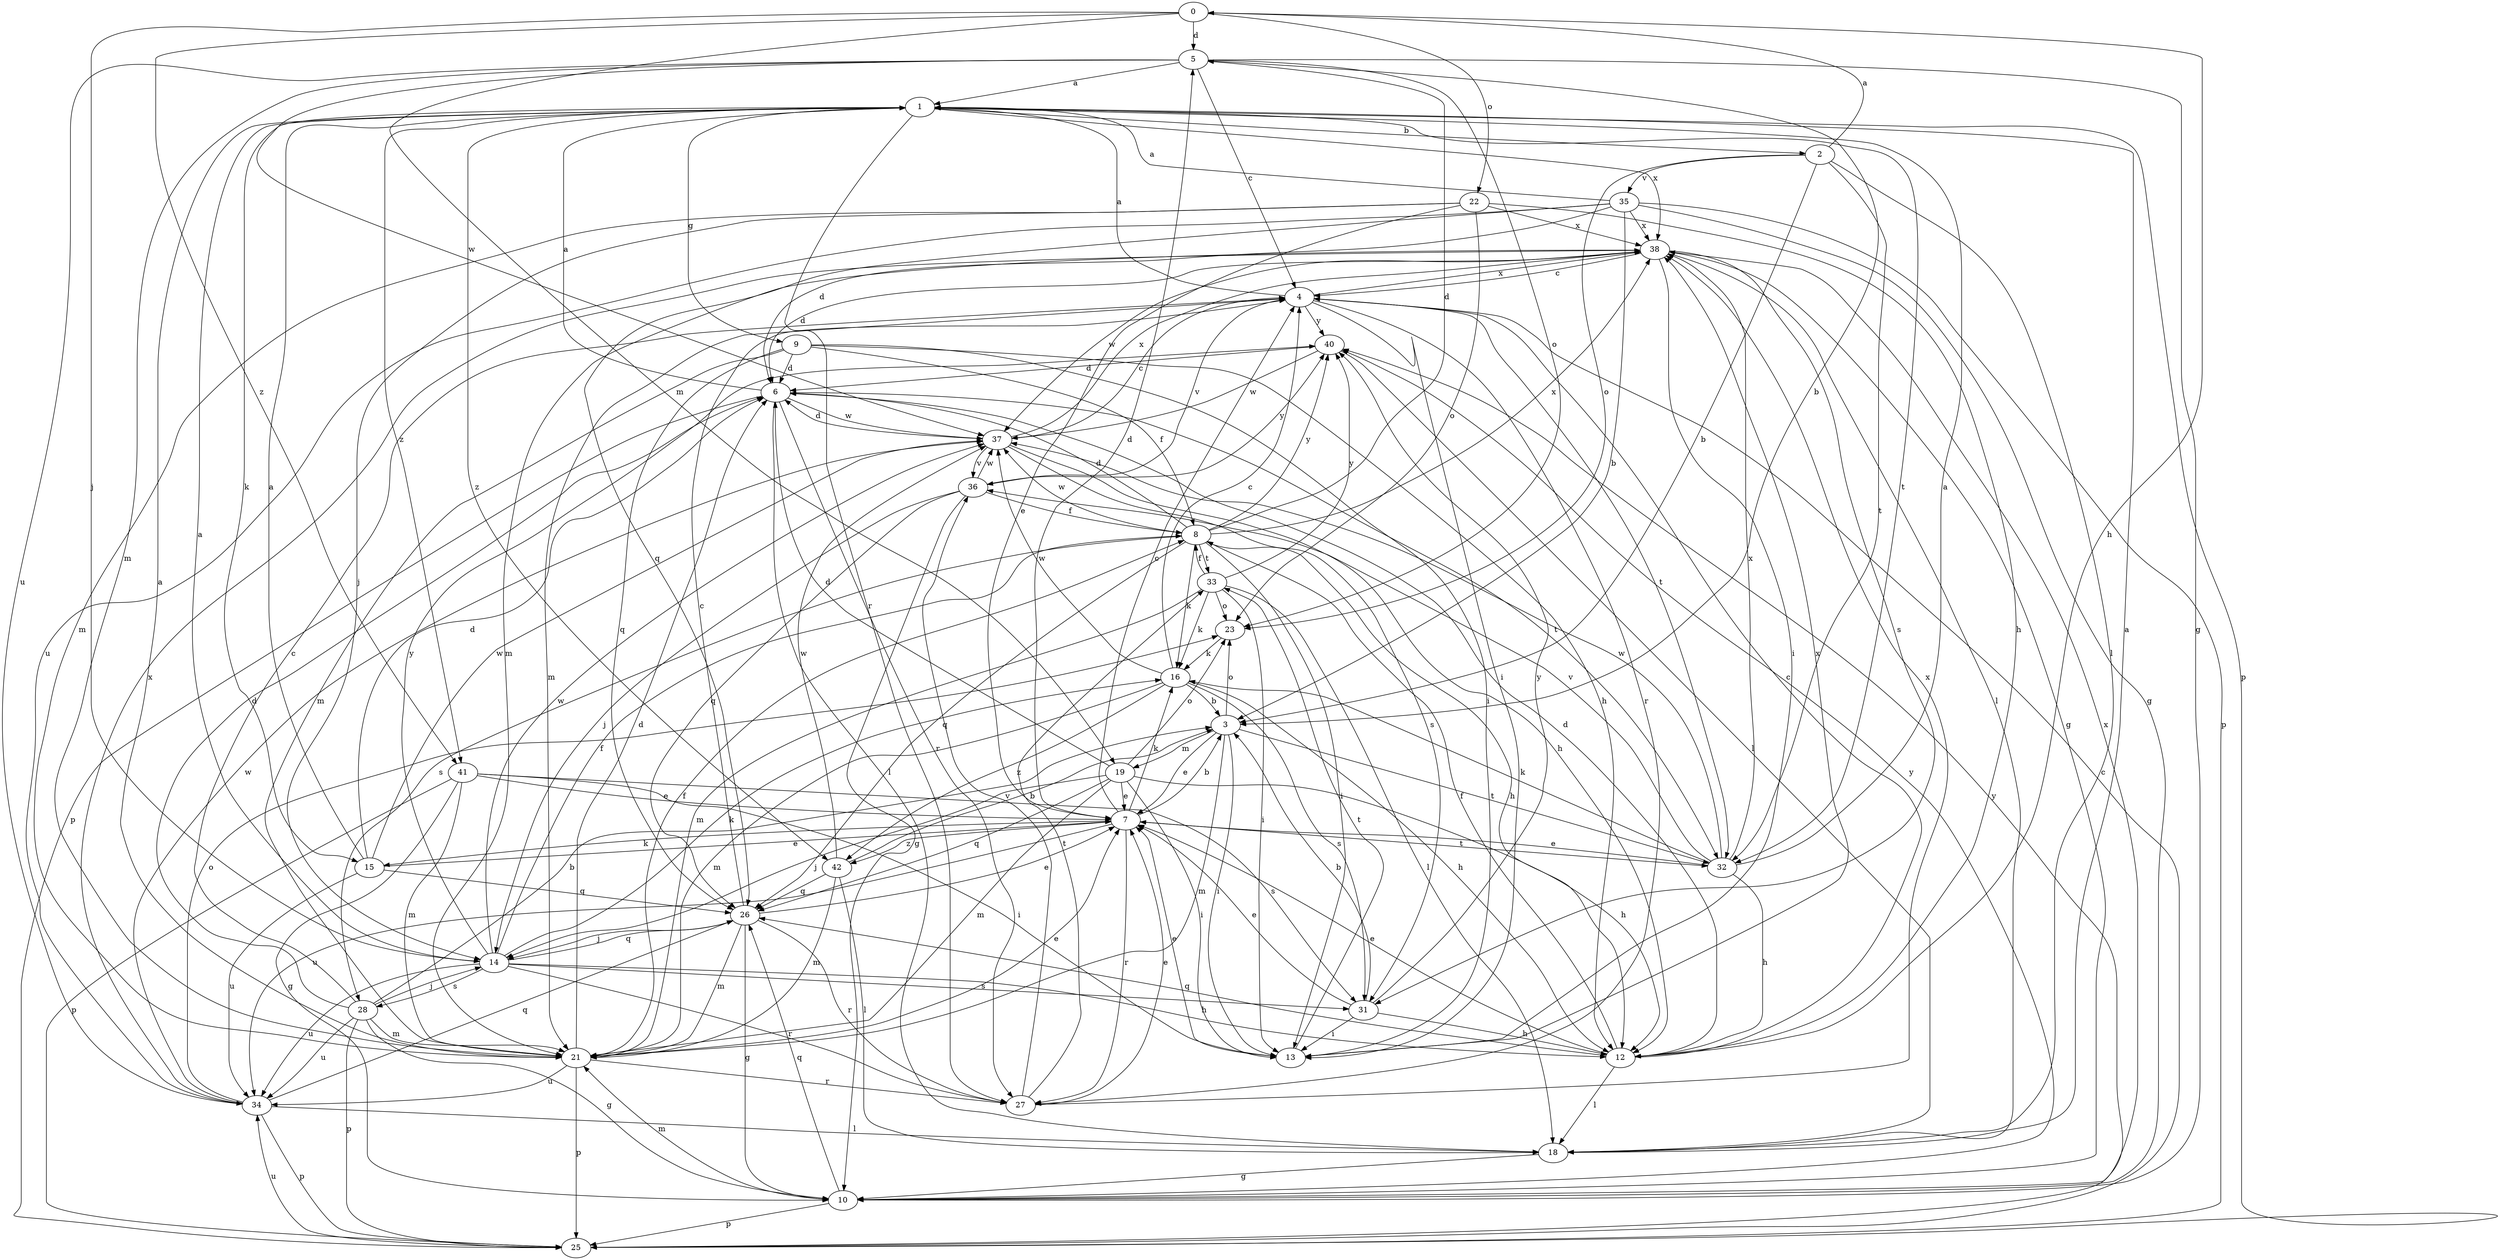 strict digraph  {
0;
1;
2;
3;
4;
5;
6;
7;
8;
9;
10;
12;
13;
14;
15;
16;
18;
19;
21;
22;
23;
25;
26;
27;
28;
31;
32;
33;
34;
35;
36;
37;
38;
40;
41;
42;
0 -> 5  [label=d];
0 -> 12  [label=h];
0 -> 14  [label=j];
0 -> 19  [label=m];
0 -> 22  [label=o];
0 -> 41  [label=z];
1 -> 2  [label=b];
1 -> 9  [label=g];
1 -> 15  [label=k];
1 -> 25  [label=p];
1 -> 27  [label=r];
1 -> 32  [label=t];
1 -> 38  [label=x];
1 -> 41  [label=z];
1 -> 42  [label=z];
2 -> 0  [label=a];
2 -> 3  [label=b];
2 -> 18  [label=l];
2 -> 23  [label=o];
2 -> 32  [label=t];
2 -> 35  [label=v];
3 -> 7  [label=e];
3 -> 13  [label=i];
3 -> 19  [label=m];
3 -> 21  [label=m];
3 -> 23  [label=o];
3 -> 32  [label=t];
4 -> 1  [label=a];
4 -> 13  [label=i];
4 -> 21  [label=m];
4 -> 27  [label=r];
4 -> 32  [label=t];
4 -> 36  [label=v];
4 -> 38  [label=x];
4 -> 40  [label=y];
5 -> 1  [label=a];
5 -> 3  [label=b];
5 -> 4  [label=c];
5 -> 10  [label=g];
5 -> 21  [label=m];
5 -> 23  [label=o];
5 -> 34  [label=u];
5 -> 37  [label=w];
6 -> 1  [label=a];
6 -> 18  [label=l];
6 -> 25  [label=p];
6 -> 27  [label=r];
6 -> 32  [label=t];
6 -> 37  [label=w];
7 -> 3  [label=b];
7 -> 4  [label=c];
7 -> 5  [label=d];
7 -> 15  [label=k];
7 -> 16  [label=k];
7 -> 27  [label=r];
7 -> 32  [label=t];
7 -> 34  [label=u];
7 -> 42  [label=z];
8 -> 5  [label=d];
8 -> 6  [label=d];
8 -> 12  [label=h];
8 -> 13  [label=i];
8 -> 16  [label=k];
8 -> 26  [label=q];
8 -> 28  [label=s];
8 -> 33  [label=t];
8 -> 37  [label=w];
8 -> 38  [label=x];
8 -> 40  [label=y];
9 -> 6  [label=d];
9 -> 8  [label=f];
9 -> 12  [label=h];
9 -> 13  [label=i];
9 -> 21  [label=m];
9 -> 26  [label=q];
10 -> 21  [label=m];
10 -> 25  [label=p];
10 -> 26  [label=q];
10 -> 38  [label=x];
10 -> 40  [label=y];
12 -> 4  [label=c];
12 -> 6  [label=d];
12 -> 7  [label=e];
12 -> 8  [label=f];
12 -> 18  [label=l];
12 -> 26  [label=q];
13 -> 7  [label=e];
13 -> 33  [label=t];
13 -> 38  [label=x];
14 -> 1  [label=a];
14 -> 8  [label=f];
14 -> 12  [label=h];
14 -> 16  [label=k];
14 -> 26  [label=q];
14 -> 27  [label=r];
14 -> 28  [label=s];
14 -> 31  [label=s];
14 -> 34  [label=u];
14 -> 37  [label=w];
14 -> 40  [label=y];
15 -> 1  [label=a];
15 -> 6  [label=d];
15 -> 7  [label=e];
15 -> 26  [label=q];
15 -> 34  [label=u];
15 -> 37  [label=w];
16 -> 3  [label=b];
16 -> 4  [label=c];
16 -> 12  [label=h];
16 -> 21  [label=m];
16 -> 31  [label=s];
16 -> 37  [label=w];
16 -> 42  [label=z];
18 -> 1  [label=a];
18 -> 10  [label=g];
19 -> 6  [label=d];
19 -> 7  [label=e];
19 -> 12  [label=h];
19 -> 13  [label=i];
19 -> 14  [label=j];
19 -> 21  [label=m];
19 -> 23  [label=o];
19 -> 26  [label=q];
21 -> 1  [label=a];
21 -> 6  [label=d];
21 -> 7  [label=e];
21 -> 8  [label=f];
21 -> 25  [label=p];
21 -> 27  [label=r];
21 -> 34  [label=u];
22 -> 7  [label=e];
22 -> 12  [label=h];
22 -> 14  [label=j];
22 -> 21  [label=m];
22 -> 23  [label=o];
22 -> 38  [label=x];
23 -> 16  [label=k];
25 -> 4  [label=c];
25 -> 34  [label=u];
25 -> 40  [label=y];
26 -> 4  [label=c];
26 -> 7  [label=e];
26 -> 10  [label=g];
26 -> 14  [label=j];
26 -> 21  [label=m];
26 -> 27  [label=r];
27 -> 7  [label=e];
27 -> 33  [label=t];
27 -> 36  [label=v];
27 -> 38  [label=x];
28 -> 3  [label=b];
28 -> 4  [label=c];
28 -> 6  [label=d];
28 -> 10  [label=g];
28 -> 14  [label=j];
28 -> 21  [label=m];
28 -> 25  [label=p];
28 -> 34  [label=u];
31 -> 3  [label=b];
31 -> 7  [label=e];
31 -> 12  [label=h];
31 -> 13  [label=i];
31 -> 40  [label=y];
32 -> 1  [label=a];
32 -> 7  [label=e];
32 -> 12  [label=h];
32 -> 16  [label=k];
32 -> 36  [label=v];
32 -> 37  [label=w];
32 -> 38  [label=x];
33 -> 8  [label=f];
33 -> 13  [label=i];
33 -> 16  [label=k];
33 -> 18  [label=l];
33 -> 21  [label=m];
33 -> 23  [label=o];
33 -> 40  [label=y];
34 -> 18  [label=l];
34 -> 23  [label=o];
34 -> 25  [label=p];
34 -> 26  [label=q];
34 -> 37  [label=w];
34 -> 38  [label=x];
35 -> 1  [label=a];
35 -> 3  [label=b];
35 -> 6  [label=d];
35 -> 10  [label=g];
35 -> 25  [label=p];
35 -> 26  [label=q];
35 -> 34  [label=u];
35 -> 38  [label=x];
36 -> 8  [label=f];
36 -> 10  [label=g];
36 -> 14  [label=j];
36 -> 26  [label=q];
36 -> 37  [label=w];
36 -> 40  [label=y];
37 -> 4  [label=c];
37 -> 6  [label=d];
37 -> 12  [label=h];
37 -> 31  [label=s];
37 -> 36  [label=v];
37 -> 38  [label=x];
38 -> 4  [label=c];
38 -> 6  [label=d];
38 -> 10  [label=g];
38 -> 13  [label=i];
38 -> 18  [label=l];
38 -> 21  [label=m];
38 -> 31  [label=s];
38 -> 37  [label=w];
40 -> 6  [label=d];
40 -> 18  [label=l];
40 -> 37  [label=w];
41 -> 7  [label=e];
41 -> 10  [label=g];
41 -> 13  [label=i];
41 -> 21  [label=m];
41 -> 25  [label=p];
41 -> 31  [label=s];
42 -> 3  [label=b];
42 -> 18  [label=l];
42 -> 21  [label=m];
42 -> 26  [label=q];
42 -> 37  [label=w];
}
